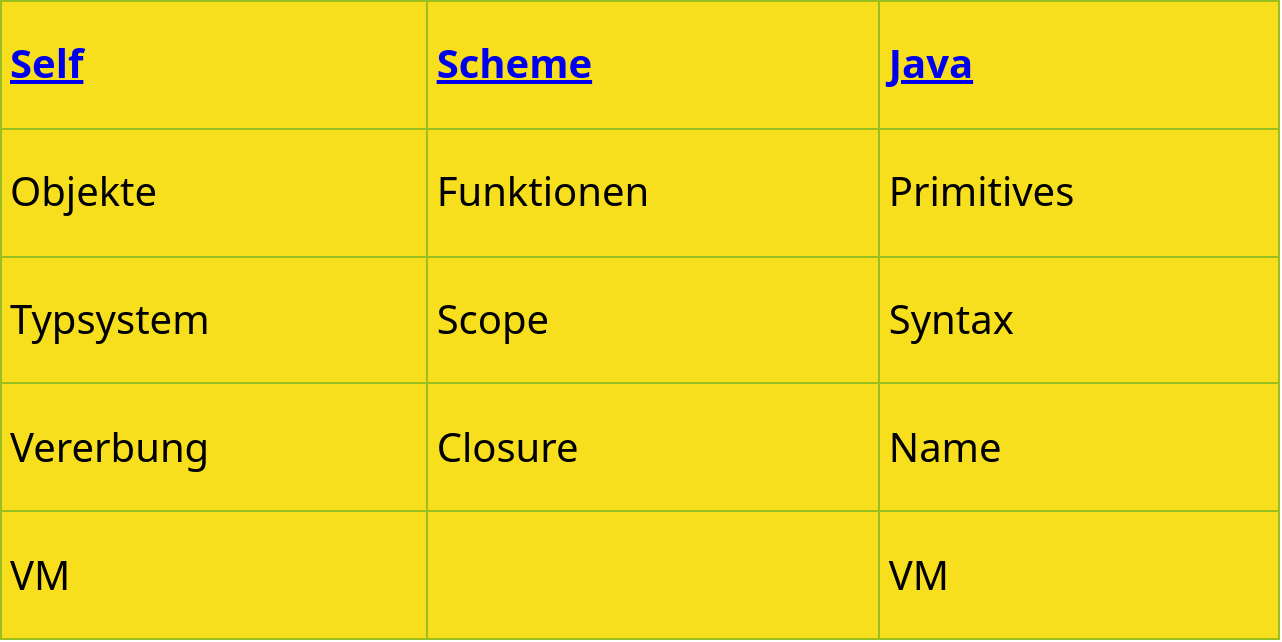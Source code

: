 <mxfile version="13.0.8" type="github">
  <diagram id="UzC7-LFhFNzbWWkzW2w3" name="Die Gene von JavaScript">
    <mxGraphModel dx="946" dy="576" grid="1" gridSize="10" guides="1" tooltips="1" connect="1" arrows="1" fold="1" page="1" pageScale="1" pageWidth="1600" pageHeight="900" math="0" shadow="0" extFonts="Roboto^https://fonts.googleapis.com/css?family=Roboto|Noto Sans^https://fonts.googleapis.com/css?family=Noto+Sans">
      <root>
        <mxCell id="0" />
        <mxCell id="1" parent="0" />
        <mxCell id="Es5hvGgLXbMm3JZllT3P-2" value="&lt;table border=&quot;1&quot; width=&quot;100%&quot; cellpadding=&quot;4&quot; style=&quot;width: 100%; height: 100%; border-collapse: collapse; font-size: 20px;&quot;&gt;&lt;tbody style=&quot;font-size: 20px;&quot;&gt;&lt;tr style=&quot;border: 1px solid rgb(152, 191, 33); font-size: 20px;&quot;&gt;&lt;th align=&quot;left&quot; style=&quot;font-size: 20px;&quot;&gt;&lt;a href=&quot;https://selflanguage.org/&quot; style=&quot;font-size: 20px;&quot;&gt;Self&lt;/a&gt;&lt;/th&gt;&lt;th align=&quot;left&quot; style=&quot;font-size: 20px;&quot;&gt;&lt;a href=&quot;https://cisco.github.io/ChezScheme/&quot; style=&quot;font-size: 20px;&quot;&gt;Scheme&lt;/a&gt;&lt;/th&gt;&lt;th align=&quot;left&quot; style=&quot;font-size: 20px;&quot;&gt;&lt;a href=&quot;https://www.oracle.com/java/technologies/&quot; style=&quot;font-size: 20px;&quot;&gt;Java&lt;/a&gt;&lt;/th&gt;&lt;/tr&gt;&lt;tr style=&quot;border: 1px solid rgb(152, 191, 33); font-size: 20px;&quot;&gt;&lt;td style=&quot;font-size: 20px;&quot;&gt;Objekte&lt;/td&gt;&lt;td style=&quot;font-size: 20px;&quot;&gt;Funktionen&lt;/td&gt;&lt;td style=&quot;font-size: 20px;&quot;&gt;Primitives&lt;/td&gt;&lt;/tr&gt;&lt;tr style=&quot;border: 1px solid rgb(152, 191, 33); font-size: 20px;&quot;&gt;&lt;td style=&quot;font-size: 20px;&quot;&gt;Typsystem&lt;/td&gt;&lt;td style=&quot;font-size: 20px;&quot;&gt;Scope&lt;/td&gt;&lt;td style=&quot;font-size: 20px;&quot;&gt;Syntax&lt;/td&gt;&lt;/tr&gt;&lt;tr style=&quot;border: 1px solid rgb(152, 191, 33); font-size: 20px;&quot;&gt;&lt;td style=&quot;font-size: 20px;&quot;&gt;Vererbung&lt;/td&gt;&lt;td style=&quot;font-size: 20px;&quot;&gt;Closure&lt;/td&gt;&lt;td style=&quot;font-size: 20px;&quot;&gt;Name&lt;/td&gt;&lt;/tr&gt;&lt;tr style=&quot;border: 1px solid rgb(152, 191, 33); font-size: 20px;&quot;&gt;&lt;td style=&quot;font-size: 20px;&quot;&gt;VM&lt;/td&gt;&lt;td style=&quot;font-size: 20px;&quot;&gt;&lt;/td&gt;&lt;td style=&quot;font-size: 20px;&quot;&gt;VM&lt;/td&gt;&lt;/tr&gt;&lt;/tbody&gt;&lt;/table&gt;" style="text;html=1;overflow=fill;rounded=0;fontFamily=Noto Sans;FType=g;fontSize=20;labelBackgroundColor=#F7DF1E;labelBorderColor=none;strokeColor=none;fillColor=none;glass=0;" vertex="1" parent="1">
          <mxGeometry x="40" y="40" width="640" height="320" as="geometry" />
        </mxCell>
      </root>
    </mxGraphModel>
  </diagram>
</mxfile>
